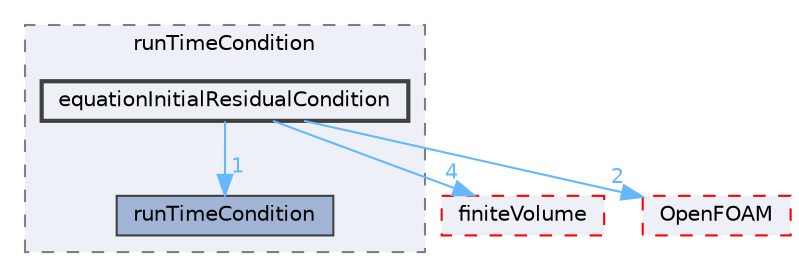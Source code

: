 digraph "src/functionObjects/utilities/runTimeControl/runTimeCondition/equationInitialResidualCondition"
{
 // LATEX_PDF_SIZE
  bgcolor="transparent";
  edge [fontname=Helvetica,fontsize=10,labelfontname=Helvetica,labelfontsize=10];
  node [fontname=Helvetica,fontsize=10,shape=box,height=0.2,width=0.4];
  compound=true
  subgraph clusterdir_580354f5e34525023f59f0d894ed39c6 {
    graph [ bgcolor="#edf0f7", pencolor="grey50", label="runTimeCondition", fontname=Helvetica,fontsize=10 style="filled,dashed", URL="dir_580354f5e34525023f59f0d894ed39c6.html",tooltip=""]
  dir_517c7e5b35d6f3cee03179c34a783033 [label="runTimeCondition", fillcolor="#a2b4d6", color="grey25", style="filled", URL="dir_517c7e5b35d6f3cee03179c34a783033.html",tooltip=""];
  dir_ba15d7a3bfe878c3a1335bcaa4f3fccc [label="equationInitialResidualCondition", fillcolor="#edf0f7", color="grey25", style="filled,bold", URL="dir_ba15d7a3bfe878c3a1335bcaa4f3fccc.html",tooltip=""];
  }
  dir_9bd15774b555cf7259a6fa18f99fe99b [label="finiteVolume", fillcolor="#edf0f7", color="red", style="filled,dashed", URL="dir_9bd15774b555cf7259a6fa18f99fe99b.html",tooltip=""];
  dir_c5473ff19b20e6ec4dfe5c310b3778a8 [label="OpenFOAM", fillcolor="#edf0f7", color="red", style="filled,dashed", URL="dir_c5473ff19b20e6ec4dfe5c310b3778a8.html",tooltip=""];
  dir_ba15d7a3bfe878c3a1335bcaa4f3fccc->dir_517c7e5b35d6f3cee03179c34a783033 [headlabel="1", labeldistance=1.5 headhref="dir_001172_003382.html" href="dir_001172_003382.html" color="steelblue1" fontcolor="steelblue1"];
  dir_ba15d7a3bfe878c3a1335bcaa4f3fccc->dir_9bd15774b555cf7259a6fa18f99fe99b [headlabel="4", labeldistance=1.5 headhref="dir_001172_001387.html" href="dir_001172_001387.html" color="steelblue1" fontcolor="steelblue1"];
  dir_ba15d7a3bfe878c3a1335bcaa4f3fccc->dir_c5473ff19b20e6ec4dfe5c310b3778a8 [headlabel="2", labeldistance=1.5 headhref="dir_001172_002695.html" href="dir_001172_002695.html" color="steelblue1" fontcolor="steelblue1"];
}
